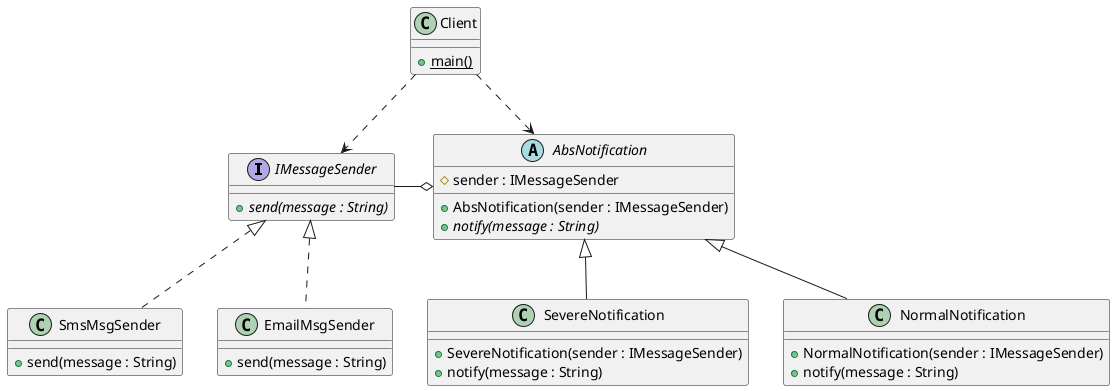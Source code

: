 @startuml
interface IMessageSender {
    {abstract} + send(message : String)
}
class SmsMsgSender {
    + send(message : String)
}
class EmailMsgSender {
    + send(message : String)
}
abstract class AbsNotification {
    # sender : IMessageSender
    + AbsNotification(sender : IMessageSender)
    {abstract} + notify(message : String)
}
class SevereNotification {
    + SevereNotification(sender : IMessageSender)
    + notify(message : String)
}
class NormalNotification {
    + NormalNotification(sender : IMessageSender)
    + notify(message : String)
}
class Client {
    {static} + main()
}
EmailMsgSender .up.|> IMessageSender
SmsMsgSender .up.|> IMessageSender
AbsNotification o-left- IMessageSender
SevereNotification -up-|> AbsNotification
NormalNotification -up-|> AbsNotification
Client ..> AbsNotification
Client ..> IMessageSender
@enduml